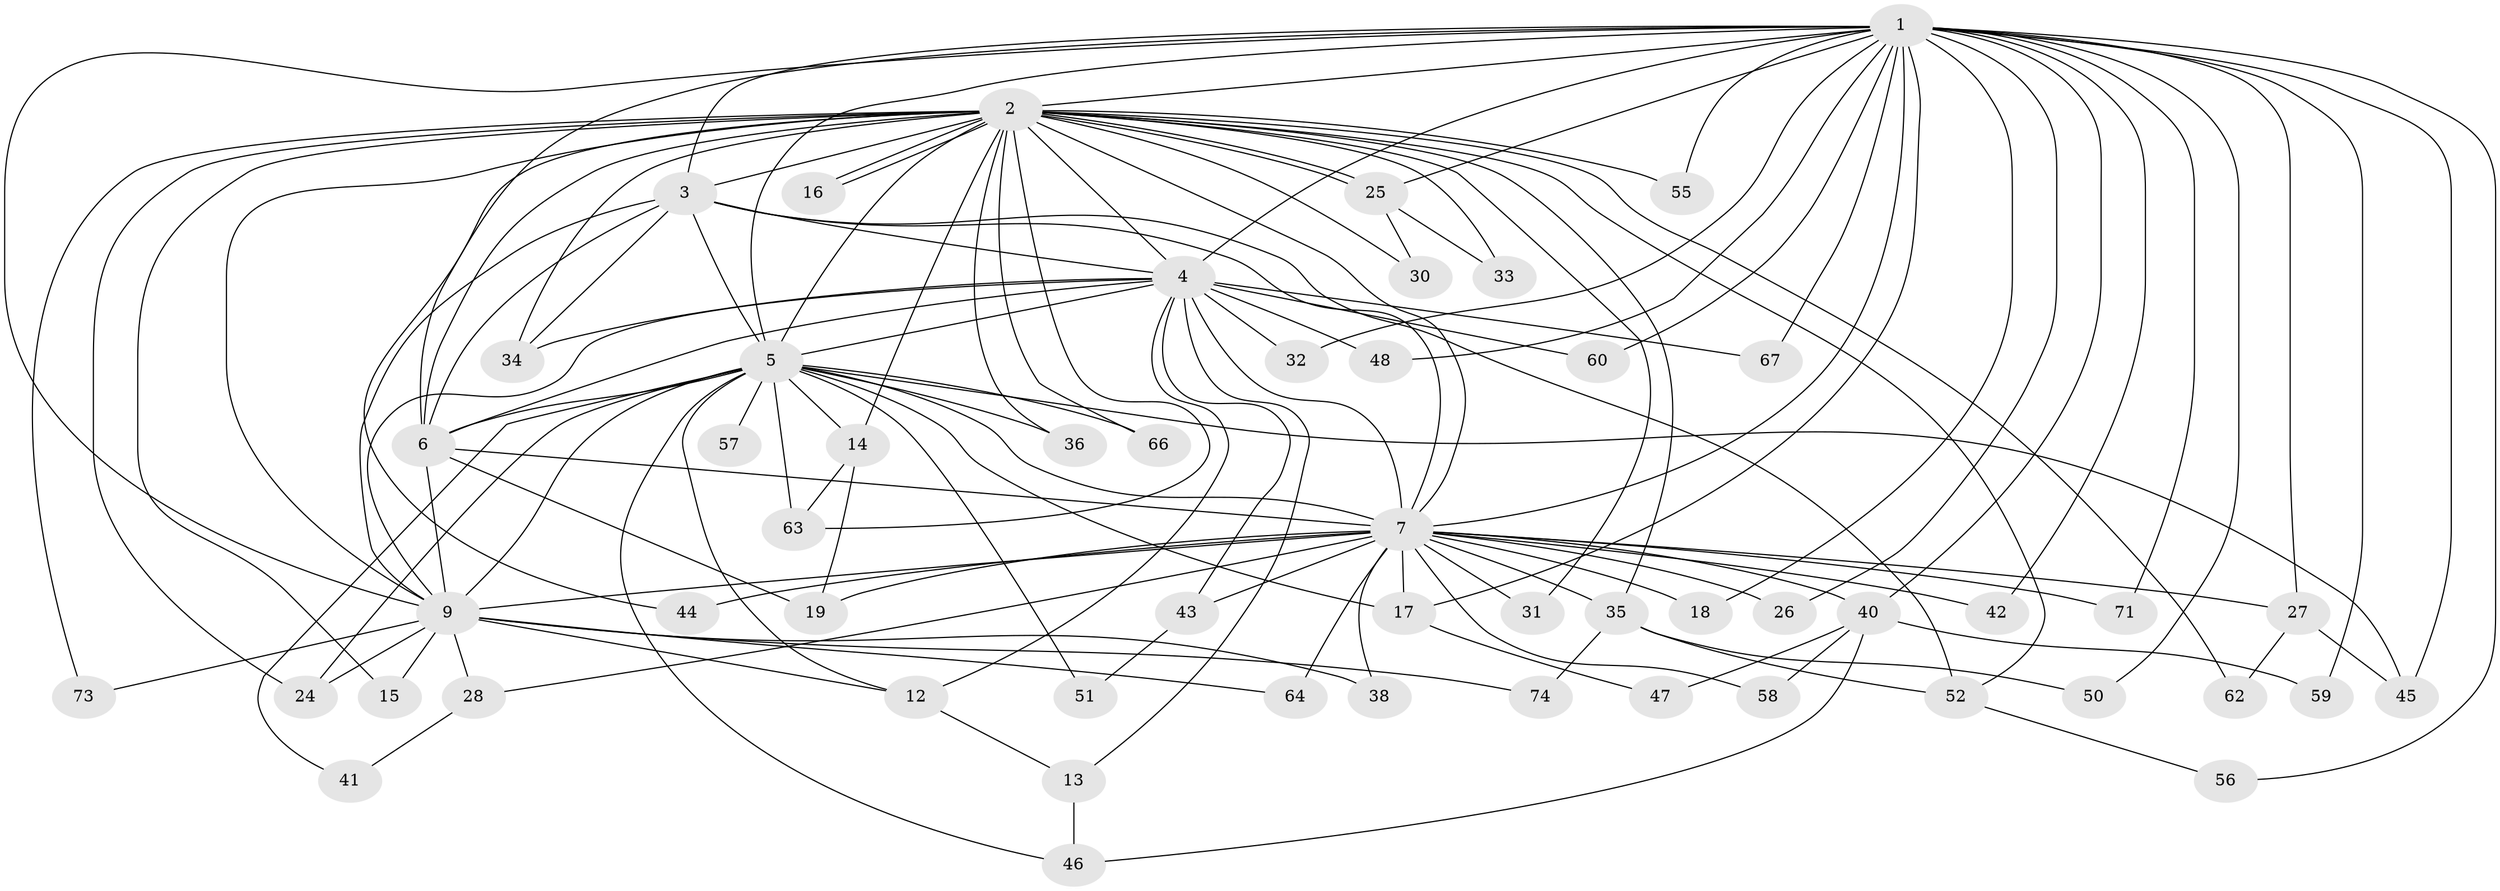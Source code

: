 // original degree distribution, {28: 0.013513513513513514, 30: 0.013513513513513514, 12: 0.013513513513513514, 18: 0.013513513513513514, 16: 0.02702702702702703, 11: 0.013513513513513514, 15: 0.013513513513513514, 19: 0.02702702702702703, 2: 0.5675675675675675, 4: 0.05405405405405406, 3: 0.20270270270270271, 5: 0.02702702702702703, 7: 0.013513513513513514}
// Generated by graph-tools (version 1.1) at 2025/41/03/06/25 10:41:43]
// undirected, 55 vertices, 131 edges
graph export_dot {
graph [start="1"]
  node [color=gray90,style=filled];
  1 [super="+11"];
  2 [super="+20"];
  3 [super="+23"];
  4 [super="+65"];
  5 [super="+10"];
  6 [super="+21"];
  7 [super="+8"];
  9 [super="+53"];
  12 [super="+37"];
  13;
  14;
  15;
  16;
  17 [super="+22"];
  18;
  19 [super="+29"];
  24 [super="+70"];
  25 [super="+39"];
  26;
  27 [super="+49"];
  28;
  30;
  31;
  32;
  33;
  34 [super="+69"];
  35;
  36;
  38;
  40 [super="+72"];
  41;
  42;
  43;
  44;
  45;
  46 [super="+61"];
  47;
  48;
  50;
  51;
  52 [super="+54"];
  55;
  56;
  57;
  58;
  59;
  60;
  62;
  63 [super="+68"];
  64;
  66;
  67;
  71;
  73;
  74;
  1 -- 2;
  1 -- 3;
  1 -- 4;
  1 -- 5 [weight=3];
  1 -- 6;
  1 -- 7 [weight=2];
  1 -- 9;
  1 -- 17;
  1 -- 18;
  1 -- 26;
  1 -- 27;
  1 -- 32;
  1 -- 40 [weight=2];
  1 -- 42;
  1 -- 45;
  1 -- 48;
  1 -- 50;
  1 -- 55;
  1 -- 56;
  1 -- 59;
  1 -- 60;
  1 -- 67;
  1 -- 71;
  1 -- 25;
  2 -- 3;
  2 -- 4;
  2 -- 5 [weight=2];
  2 -- 6;
  2 -- 7 [weight=2];
  2 -- 9;
  2 -- 14;
  2 -- 15;
  2 -- 16;
  2 -- 16;
  2 -- 24;
  2 -- 25;
  2 -- 25;
  2 -- 30;
  2 -- 31;
  2 -- 33;
  2 -- 34;
  2 -- 35;
  2 -- 36;
  2 -- 44;
  2 -- 52;
  2 -- 55;
  2 -- 62;
  2 -- 66;
  2 -- 73;
  2 -- 63;
  3 -- 4;
  3 -- 5 [weight=2];
  3 -- 6;
  3 -- 7 [weight=2];
  3 -- 9 [weight=3];
  3 -- 34;
  3 -- 52;
  4 -- 5 [weight=2];
  4 -- 6;
  4 -- 7 [weight=2];
  4 -- 9;
  4 -- 13;
  4 -- 32;
  4 -- 43;
  4 -- 48 [weight=2];
  4 -- 60;
  4 -- 67;
  4 -- 12;
  4 -- 34;
  5 -- 6 [weight=2];
  5 -- 7 [weight=4];
  5 -- 9 [weight=2];
  5 -- 24;
  5 -- 36;
  5 -- 41;
  5 -- 46;
  5 -- 51;
  5 -- 57 [weight=2];
  5 -- 63;
  5 -- 66;
  5 -- 12;
  5 -- 45;
  5 -- 14;
  5 -- 17;
  6 -- 7 [weight=2];
  6 -- 9 [weight=2];
  6 -- 19;
  7 -- 9 [weight=2];
  7 -- 19;
  7 -- 27;
  7 -- 42;
  7 -- 43;
  7 -- 58;
  7 -- 71;
  7 -- 64;
  7 -- 17;
  7 -- 18;
  7 -- 26;
  7 -- 28;
  7 -- 31;
  7 -- 35;
  7 -- 38;
  7 -- 40;
  7 -- 44;
  9 -- 12;
  9 -- 15;
  9 -- 28;
  9 -- 38;
  9 -- 64;
  9 -- 73;
  9 -- 74;
  9 -- 24;
  12 -- 13;
  13 -- 46;
  14 -- 63;
  14 -- 19;
  17 -- 47;
  25 -- 30;
  25 -- 33;
  27 -- 62;
  27 -- 45;
  28 -- 41;
  35 -- 50;
  35 -- 74;
  35 -- 52;
  40 -- 47;
  40 -- 58;
  40 -- 59;
  40 -- 46;
  43 -- 51;
  52 -- 56;
}
